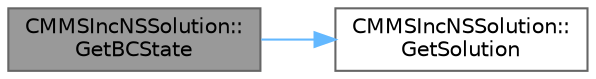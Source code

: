 digraph "CMMSIncNSSolution::GetBCState"
{
 // LATEX_PDF_SIZE
  bgcolor="transparent";
  edge [fontname=Helvetica,fontsize=10,labelfontname=Helvetica,labelfontsize=10];
  node [fontname=Helvetica,fontsize=10,shape=box,height=0.2,width=0.4];
  rankdir="LR";
  Node1 [id="Node000001",label="CMMSIncNSSolution::\lGetBCState",height=0.2,width=0.4,color="gray40", fillcolor="grey60", style="filled", fontcolor="black",tooltip="Get the boundary conditions state for an exact solution."];
  Node1 -> Node2 [id="edge1_Node000001_Node000002",color="steelblue1",style="solid",tooltip=" "];
  Node2 [id="Node000002",label="CMMSIncNSSolution::\lGetSolution",height=0.2,width=0.4,color="grey40", fillcolor="white", style="filled",URL="$classCMMSIncNSSolution.html#afd7e3c9484e5f96836b61ef763f18d5d",tooltip="Get the exact solution at the current position and time."];
}
